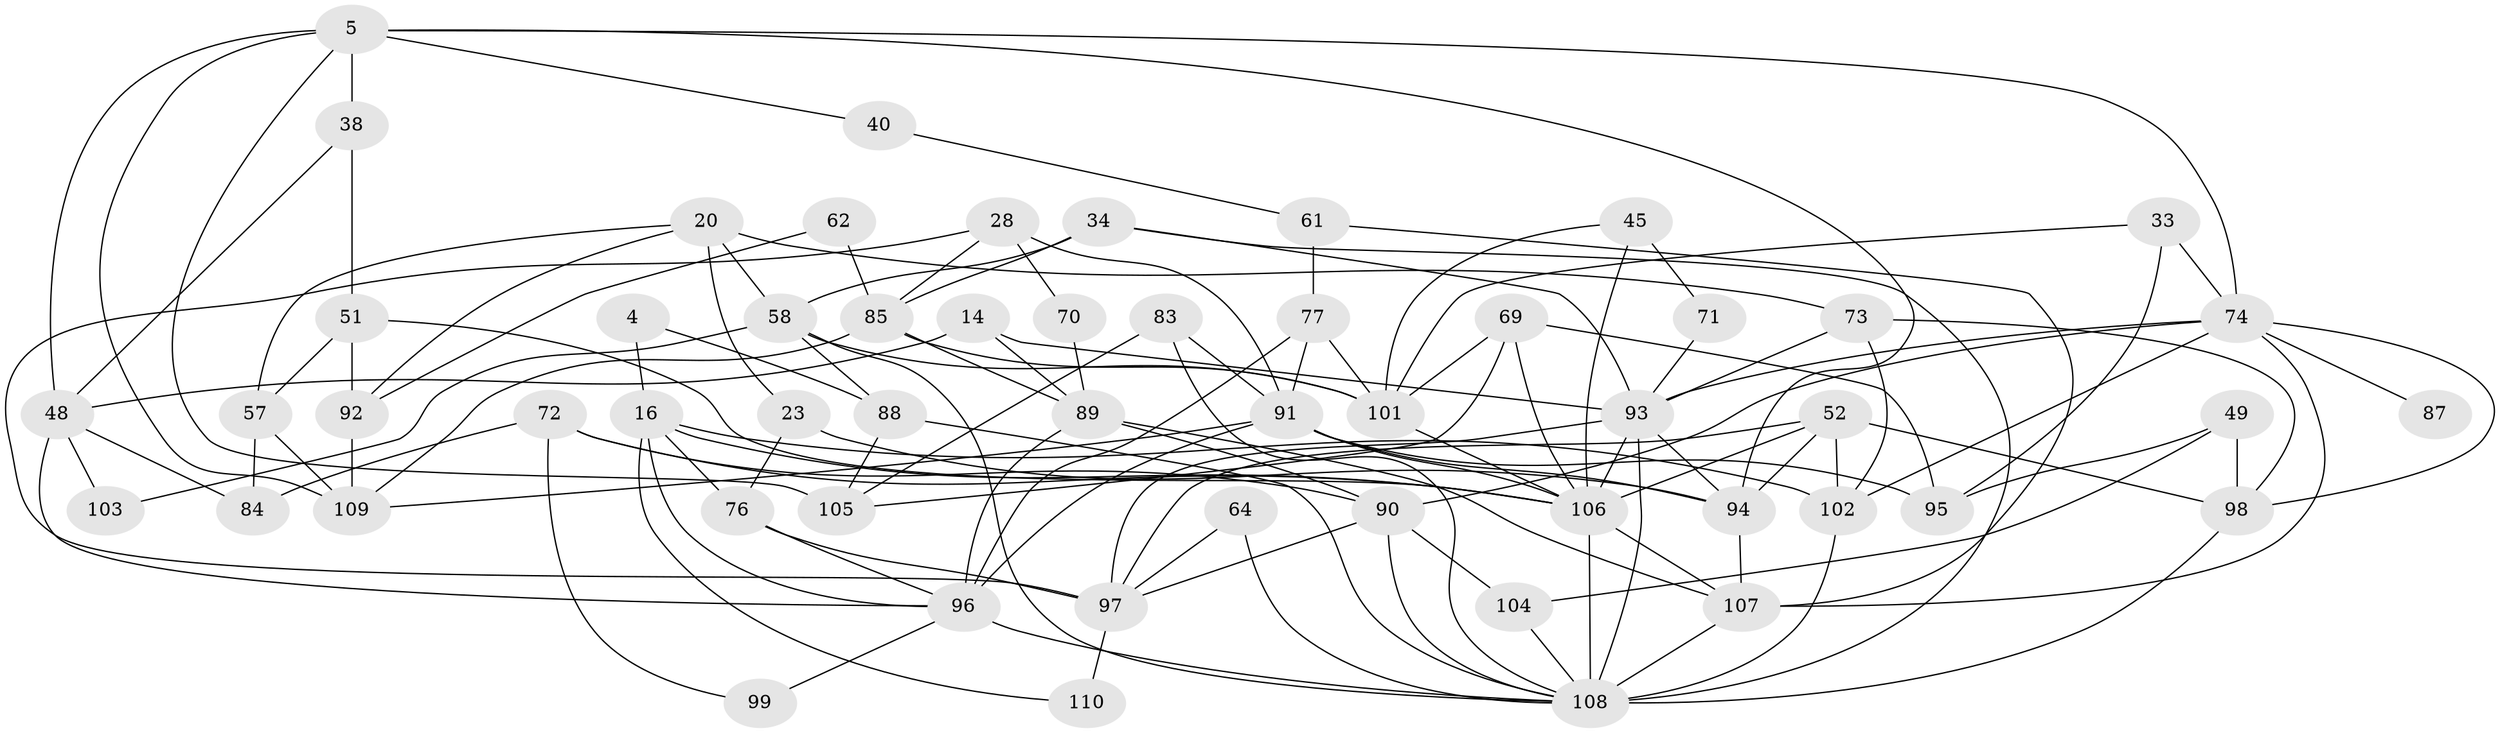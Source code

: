 // original degree distribution, {5: 0.15454545454545454, 4: 0.34545454545454546, 2: 0.14545454545454545, 9: 0.01818181818181818, 3: 0.21818181818181817, 6: 0.09090909090909091, 7: 0.02727272727272727}
// Generated by graph-tools (version 1.1) at 2025/49/03/09/25 04:49:22]
// undirected, 55 vertices, 126 edges
graph export_dot {
graph [start="1"]
  node [color=gray90,style=filled];
  4;
  5;
  14;
  16 [super="+1"];
  20;
  23;
  28 [super="+11"];
  33;
  34 [super="+6"];
  38 [super="+37"];
  40;
  45 [super="+12"];
  48 [super="+35+39"];
  49;
  51;
  52;
  57;
  58 [super="+32"];
  61 [super="+26"];
  62;
  64;
  69 [super="+18"];
  70;
  71;
  72;
  73;
  74 [super="+65"];
  76 [super="+3"];
  77;
  83;
  84;
  85 [super="+36"];
  87;
  88 [super="+17"];
  89 [super="+27+59"];
  90 [super="+78"];
  91 [super="+44+80"];
  92;
  93 [super="+47+31+56"];
  94;
  95;
  96 [super="+9+24+66"];
  97 [super="+46"];
  98 [super="+43"];
  99;
  101 [super="+15+79"];
  102 [super="+86"];
  103;
  104;
  105 [super="+100"];
  106 [super="+13+53+82"];
  107 [super="+81"];
  108 [super="+67+75+60"];
  109 [super="+54"];
  110;
  4 -- 16;
  4 -- 88;
  5 -- 38 [weight=2];
  5 -- 40;
  5 -- 74 [weight=2];
  5 -- 94;
  5 -- 109;
  5 -- 105;
  5 -- 48;
  14 -- 48 [weight=2];
  14 -- 89;
  14 -- 93 [weight=3];
  16 -- 76 [weight=2];
  16 -- 110;
  16 -- 96;
  16 -- 102;
  16 -- 106;
  20 -- 57;
  20 -- 73;
  20 -- 23;
  20 -- 58;
  20 -- 92;
  23 -- 94;
  23 -- 76;
  28 -- 91 [weight=2];
  28 -- 70;
  28 -- 97;
  28 -- 85;
  33 -- 95;
  33 -- 74;
  33 -- 101;
  34 -- 58 [weight=2];
  34 -- 93;
  34 -- 85;
  34 -- 108;
  38 -- 48;
  38 -- 51;
  40 -- 61;
  45 -- 71;
  45 -- 106 [weight=2];
  45 -- 101;
  48 -- 103;
  48 -- 84;
  48 -- 96;
  49 -- 98;
  49 -- 95;
  49 -- 104;
  51 -- 92;
  51 -- 57;
  51 -- 106;
  52 -- 94;
  52 -- 102;
  52 -- 97;
  52 -- 106;
  52 -- 98;
  57 -- 84;
  57 -- 109 [weight=2];
  58 -- 103;
  58 -- 88;
  58 -- 101;
  58 -- 108;
  61 -- 77 [weight=2];
  61 -- 107 [weight=2];
  62 -- 85;
  62 -- 92;
  64 -- 97;
  64 -- 108;
  69 -- 95;
  69 -- 105;
  69 -- 106;
  69 -- 101;
  70 -- 89;
  71 -- 93;
  72 -- 90;
  72 -- 84;
  72 -- 99;
  72 -- 106;
  73 -- 102;
  73 -- 98;
  73 -- 93;
  74 -- 87 [weight=2];
  74 -- 107;
  74 -- 90 [weight=2];
  74 -- 98;
  74 -- 93;
  74 -- 102;
  76 -- 97 [weight=3];
  76 -- 96;
  77 -- 96 [weight=3];
  77 -- 91;
  77 -- 101;
  83 -- 105;
  83 -- 91;
  83 -- 108;
  85 -- 101 [weight=2];
  85 -- 89;
  85 -- 109;
  88 -- 105 [weight=2];
  88 -- 108;
  89 -- 96 [weight=3];
  89 -- 107;
  89 -- 90;
  90 -- 104 [weight=2];
  90 -- 97;
  90 -- 108;
  91 -- 95 [weight=3];
  91 -- 109;
  91 -- 94 [weight=2];
  91 -- 96;
  91 -- 106;
  92 -- 109;
  93 -- 94;
  93 -- 97;
  93 -- 108 [weight=5];
  93 -- 106;
  94 -- 107;
  96 -- 108 [weight=6];
  96 -- 99;
  97 -- 110;
  98 -- 108;
  101 -- 106;
  102 -- 108;
  104 -- 108;
  106 -- 107;
  106 -- 108 [weight=4];
  107 -- 108;
}
